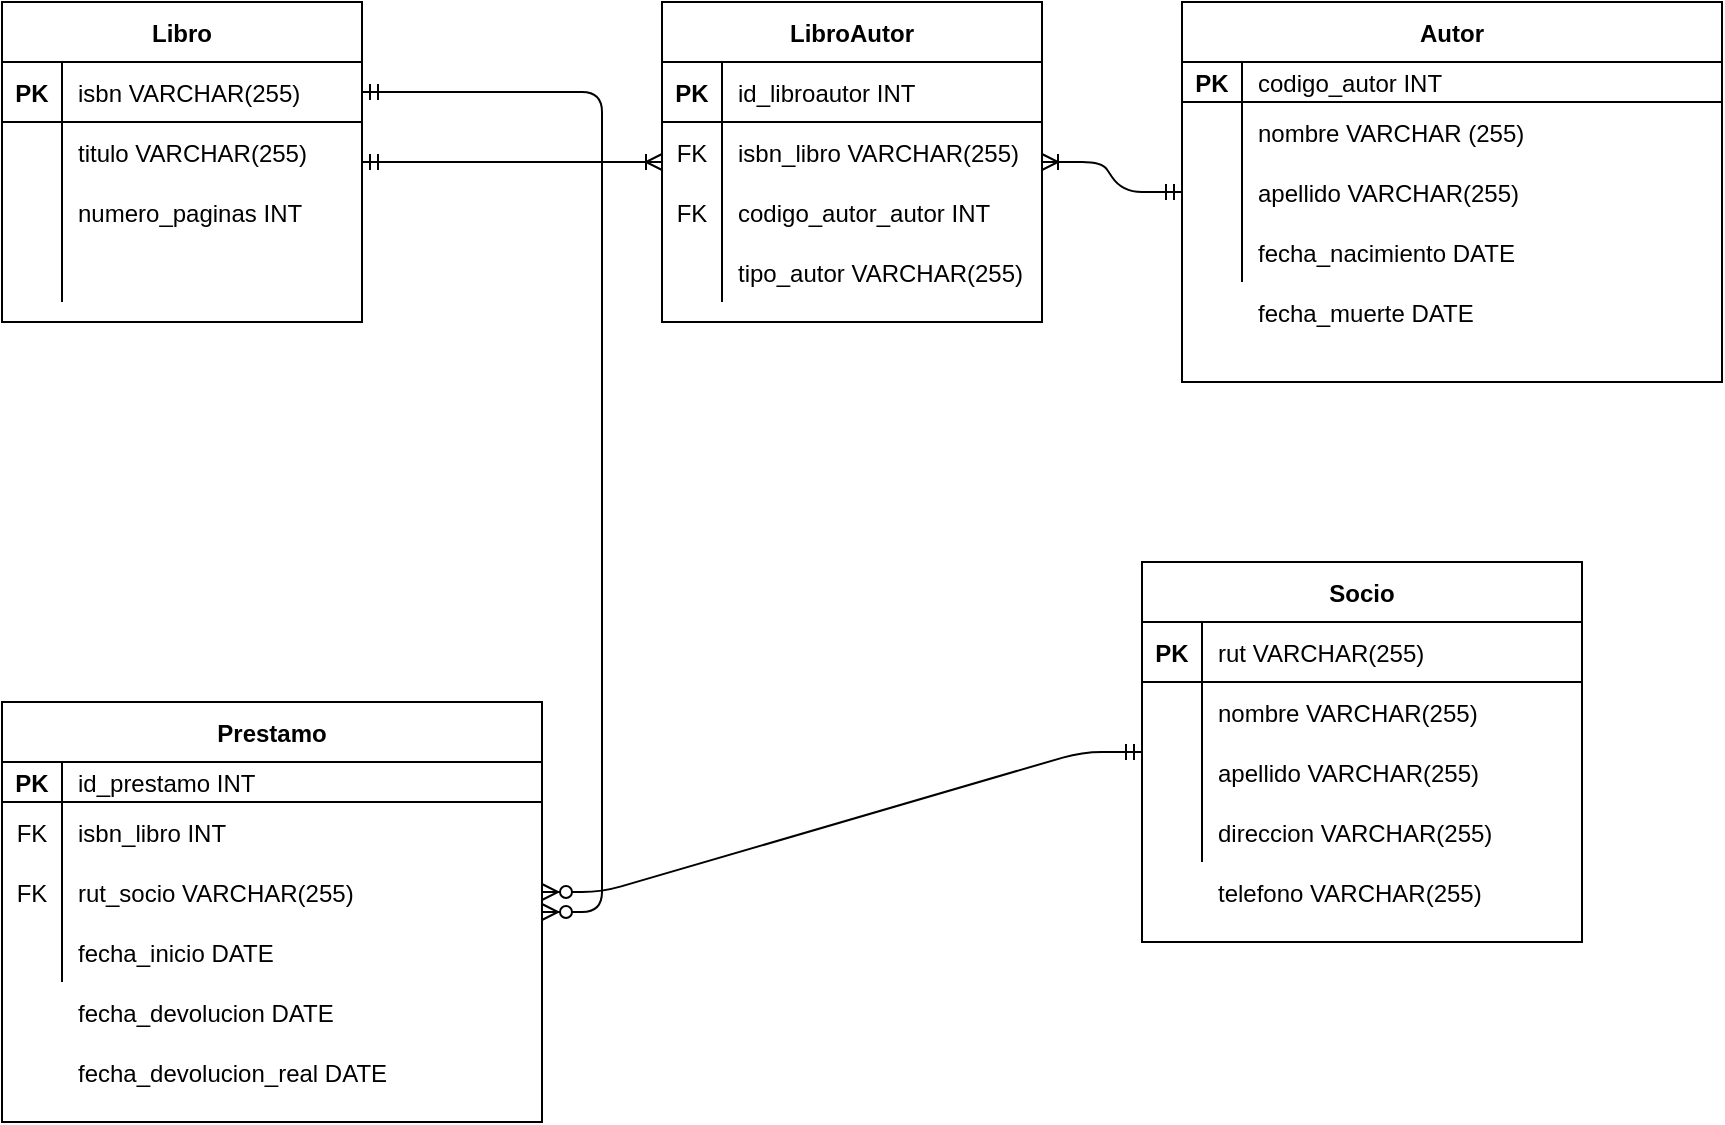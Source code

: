 <mxfile>
    <diagram id="R2lEEEUBdFMjLlhIrx00" name="Page-1">
        <mxGraphModel dx="1134" dy="740" grid="1" gridSize="10" guides="1" tooltips="1" connect="1" arrows="1" fold="1" page="1" pageScale="1" pageWidth="850" pageHeight="1100" math="0" shadow="0" extFonts="Permanent Marker^https://fonts.googleapis.com/css?family=Permanent+Marker">
            <root>
                <mxCell id="0"/>
                <mxCell id="1" parent="0"/>
                <mxCell id="X7x8GnzKw9oVzoj-mlon-1" value="Libro" style="shape=table;startSize=30;container=1;collapsible=1;childLayout=tableLayout;fixedRows=1;rowLines=0;fontStyle=1;align=center;resizeLast=1;" parent="1" vertex="1">
                    <mxGeometry x="30" y="230" width="180" height="160" as="geometry"/>
                </mxCell>
                <mxCell id="X7x8GnzKw9oVzoj-mlon-2" value="" style="shape=partialRectangle;collapsible=0;dropTarget=0;pointerEvents=0;fillColor=none;top=0;left=0;bottom=1;right=0;points=[[0,0.5],[1,0.5]];portConstraint=eastwest;" parent="X7x8GnzKw9oVzoj-mlon-1" vertex="1">
                    <mxGeometry y="30" width="180" height="30" as="geometry"/>
                </mxCell>
                <mxCell id="X7x8GnzKw9oVzoj-mlon-3" value="PK" style="shape=partialRectangle;connectable=0;fillColor=none;top=0;left=0;bottom=0;right=0;fontStyle=1;overflow=hidden;" parent="X7x8GnzKw9oVzoj-mlon-2" vertex="1">
                    <mxGeometry width="30" height="30" as="geometry"/>
                </mxCell>
                <mxCell id="X7x8GnzKw9oVzoj-mlon-4" value="isbn VARCHAR(255)" style="shape=partialRectangle;connectable=0;fillColor=none;top=0;left=0;bottom=0;right=0;align=left;spacingLeft=6;fontStyle=0;overflow=hidden;" parent="X7x8GnzKw9oVzoj-mlon-2" vertex="1">
                    <mxGeometry x="30" width="150" height="30" as="geometry"/>
                </mxCell>
                <mxCell id="X7x8GnzKw9oVzoj-mlon-5" value="" style="shape=partialRectangle;collapsible=0;dropTarget=0;pointerEvents=0;fillColor=none;top=0;left=0;bottom=0;right=0;points=[[0,0.5],[1,0.5]];portConstraint=eastwest;" parent="X7x8GnzKw9oVzoj-mlon-1" vertex="1">
                    <mxGeometry y="60" width="180" height="30" as="geometry"/>
                </mxCell>
                <mxCell id="X7x8GnzKw9oVzoj-mlon-6" value="" style="shape=partialRectangle;connectable=0;fillColor=none;top=0;left=0;bottom=0;right=0;editable=1;overflow=hidden;" parent="X7x8GnzKw9oVzoj-mlon-5" vertex="1">
                    <mxGeometry width="30" height="30" as="geometry"/>
                </mxCell>
                <mxCell id="X7x8GnzKw9oVzoj-mlon-7" value="titulo VARCHAR(255)" style="shape=partialRectangle;connectable=0;fillColor=none;top=0;left=0;bottom=0;right=0;align=left;spacingLeft=6;overflow=hidden;" parent="X7x8GnzKw9oVzoj-mlon-5" vertex="1">
                    <mxGeometry x="30" width="150" height="30" as="geometry"/>
                </mxCell>
                <mxCell id="X7x8GnzKw9oVzoj-mlon-8" value="" style="shape=partialRectangle;collapsible=0;dropTarget=0;pointerEvents=0;fillColor=none;top=0;left=0;bottom=0;right=0;points=[[0,0.5],[1,0.5]];portConstraint=eastwest;" parent="X7x8GnzKw9oVzoj-mlon-1" vertex="1">
                    <mxGeometry y="90" width="180" height="30" as="geometry"/>
                </mxCell>
                <mxCell id="X7x8GnzKw9oVzoj-mlon-9" value="" style="shape=partialRectangle;connectable=0;fillColor=none;top=0;left=0;bottom=0;right=0;editable=1;overflow=hidden;" parent="X7x8GnzKw9oVzoj-mlon-8" vertex="1">
                    <mxGeometry width="30" height="30" as="geometry"/>
                </mxCell>
                <mxCell id="X7x8GnzKw9oVzoj-mlon-10" value="numero_paginas INT" style="shape=partialRectangle;connectable=0;fillColor=none;top=0;left=0;bottom=0;right=0;align=left;spacingLeft=6;overflow=hidden;" parent="X7x8GnzKw9oVzoj-mlon-8" vertex="1">
                    <mxGeometry x="30" width="150" height="30" as="geometry"/>
                </mxCell>
                <mxCell id="X7x8GnzKw9oVzoj-mlon-11" value="" style="shape=partialRectangle;collapsible=0;dropTarget=0;pointerEvents=0;fillColor=none;top=0;left=0;bottom=0;right=0;points=[[0,0.5],[1,0.5]];portConstraint=eastwest;" parent="X7x8GnzKw9oVzoj-mlon-1" vertex="1">
                    <mxGeometry y="120" width="180" height="30" as="geometry"/>
                </mxCell>
                <mxCell id="X7x8GnzKw9oVzoj-mlon-12" value="" style="shape=partialRectangle;connectable=0;fillColor=none;top=0;left=0;bottom=0;right=0;editable=1;overflow=hidden;" parent="X7x8GnzKw9oVzoj-mlon-11" vertex="1">
                    <mxGeometry width="30" height="30" as="geometry"/>
                </mxCell>
                <mxCell id="X7x8GnzKw9oVzoj-mlon-13" value="" style="shape=partialRectangle;connectable=0;fillColor=none;top=0;left=0;bottom=0;right=0;align=left;spacingLeft=6;overflow=hidden;" parent="X7x8GnzKw9oVzoj-mlon-11" vertex="1">
                    <mxGeometry x="30" width="150" height="30" as="geometry"/>
                </mxCell>
                <mxCell id="X7x8GnzKw9oVzoj-mlon-27" value="LibroAutor" style="shape=table;startSize=30;container=1;collapsible=1;childLayout=tableLayout;fixedRows=1;rowLines=0;fontStyle=1;align=center;resizeLast=1;" parent="1" vertex="1">
                    <mxGeometry x="360" y="230" width="190" height="160" as="geometry"/>
                </mxCell>
                <mxCell id="X7x8GnzKw9oVzoj-mlon-28" value="" style="shape=partialRectangle;collapsible=0;dropTarget=0;pointerEvents=0;fillColor=none;top=0;left=0;bottom=1;right=0;points=[[0,0.5],[1,0.5]];portConstraint=eastwest;" parent="X7x8GnzKw9oVzoj-mlon-27" vertex="1">
                    <mxGeometry y="30" width="190" height="30" as="geometry"/>
                </mxCell>
                <mxCell id="X7x8GnzKw9oVzoj-mlon-29" value="PK" style="shape=partialRectangle;connectable=0;fillColor=none;top=0;left=0;bottom=0;right=0;fontStyle=1;overflow=hidden;" parent="X7x8GnzKw9oVzoj-mlon-28" vertex="1">
                    <mxGeometry width="30" height="30" as="geometry"/>
                </mxCell>
                <mxCell id="X7x8GnzKw9oVzoj-mlon-30" value="id_libroautor INT" style="shape=partialRectangle;connectable=0;fillColor=none;top=0;left=0;bottom=0;right=0;align=left;spacingLeft=6;fontStyle=0;overflow=hidden;" parent="X7x8GnzKw9oVzoj-mlon-28" vertex="1">
                    <mxGeometry x="30" width="160" height="30" as="geometry"/>
                </mxCell>
                <mxCell id="X7x8GnzKw9oVzoj-mlon-31" value="" style="shape=partialRectangle;collapsible=0;dropTarget=0;pointerEvents=0;fillColor=none;top=0;left=0;bottom=0;right=0;points=[[0,0.5],[1,0.5]];portConstraint=eastwest;" parent="X7x8GnzKw9oVzoj-mlon-27" vertex="1">
                    <mxGeometry y="60" width="190" height="30" as="geometry"/>
                </mxCell>
                <mxCell id="X7x8GnzKw9oVzoj-mlon-32" value="FK" style="shape=partialRectangle;connectable=0;fillColor=none;top=0;left=0;bottom=0;right=0;editable=1;overflow=hidden;" parent="X7x8GnzKw9oVzoj-mlon-31" vertex="1">
                    <mxGeometry width="30" height="30" as="geometry"/>
                </mxCell>
                <mxCell id="X7x8GnzKw9oVzoj-mlon-33" value="isbn_libro VARCHAR(255)" style="shape=partialRectangle;connectable=0;fillColor=none;top=0;left=0;bottom=0;right=0;align=left;spacingLeft=6;overflow=hidden;" parent="X7x8GnzKw9oVzoj-mlon-31" vertex="1">
                    <mxGeometry x="30" width="160" height="30" as="geometry"/>
                </mxCell>
                <mxCell id="X7x8GnzKw9oVzoj-mlon-34" value="" style="shape=partialRectangle;collapsible=0;dropTarget=0;pointerEvents=0;fillColor=none;top=0;left=0;bottom=0;right=0;points=[[0,0.5],[1,0.5]];portConstraint=eastwest;" parent="X7x8GnzKw9oVzoj-mlon-27" vertex="1">
                    <mxGeometry y="90" width="190" height="30" as="geometry"/>
                </mxCell>
                <mxCell id="X7x8GnzKw9oVzoj-mlon-35" value="FK" style="shape=partialRectangle;connectable=0;fillColor=none;top=0;left=0;bottom=0;right=0;editable=1;overflow=hidden;" parent="X7x8GnzKw9oVzoj-mlon-34" vertex="1">
                    <mxGeometry width="30" height="30" as="geometry"/>
                </mxCell>
                <mxCell id="X7x8GnzKw9oVzoj-mlon-36" value="codigo_autor_autor INT" style="shape=partialRectangle;connectable=0;fillColor=none;top=0;left=0;bottom=0;right=0;align=left;spacingLeft=6;overflow=hidden;" parent="X7x8GnzKw9oVzoj-mlon-34" vertex="1">
                    <mxGeometry x="30" width="160" height="30" as="geometry"/>
                </mxCell>
                <mxCell id="X7x8GnzKw9oVzoj-mlon-37" value="" style="shape=partialRectangle;collapsible=0;dropTarget=0;pointerEvents=0;fillColor=none;top=0;left=0;bottom=0;right=0;points=[[0,0.5],[1,0.5]];portConstraint=eastwest;" parent="X7x8GnzKw9oVzoj-mlon-27" vertex="1">
                    <mxGeometry y="120" width="190" height="30" as="geometry"/>
                </mxCell>
                <mxCell id="X7x8GnzKw9oVzoj-mlon-38" value="" style="shape=partialRectangle;connectable=0;fillColor=none;top=0;left=0;bottom=0;right=0;editable=1;overflow=hidden;" parent="X7x8GnzKw9oVzoj-mlon-37" vertex="1">
                    <mxGeometry width="30" height="30" as="geometry"/>
                </mxCell>
                <mxCell id="X7x8GnzKw9oVzoj-mlon-39" value="tipo_autor VARCHAR(255)" style="shape=partialRectangle;connectable=0;fillColor=none;top=0;left=0;bottom=0;right=0;align=left;spacingLeft=6;overflow=hidden;" parent="X7x8GnzKw9oVzoj-mlon-37" vertex="1">
                    <mxGeometry x="30" width="160" height="30" as="geometry"/>
                </mxCell>
                <mxCell id="X7x8GnzKw9oVzoj-mlon-40" value="Autor" style="shape=table;startSize=30;container=1;collapsible=1;childLayout=tableLayout;fixedRows=1;rowLines=0;fontStyle=1;align=center;resizeLast=1;" parent="1" vertex="1">
                    <mxGeometry x="620" y="230" width="270" height="190" as="geometry"/>
                </mxCell>
                <mxCell id="X7x8GnzKw9oVzoj-mlon-41" value="" style="shape=partialRectangle;collapsible=0;dropTarget=0;pointerEvents=0;fillColor=none;top=0;left=0;bottom=1;right=0;points=[[0,0.5],[1,0.5]];portConstraint=eastwest;" parent="X7x8GnzKw9oVzoj-mlon-40" vertex="1">
                    <mxGeometry y="30" width="270" height="20" as="geometry"/>
                </mxCell>
                <mxCell id="X7x8GnzKw9oVzoj-mlon-42" value="PK" style="shape=partialRectangle;connectable=0;fillColor=none;top=0;left=0;bottom=0;right=0;fontStyle=1;overflow=hidden;" parent="X7x8GnzKw9oVzoj-mlon-41" vertex="1">
                    <mxGeometry width="30" height="20" as="geometry"/>
                </mxCell>
                <mxCell id="X7x8GnzKw9oVzoj-mlon-43" value="codigo_autor INT" style="shape=partialRectangle;connectable=0;fillColor=none;top=0;left=0;bottom=0;right=0;align=left;spacingLeft=6;fontStyle=0;overflow=hidden;" parent="X7x8GnzKw9oVzoj-mlon-41" vertex="1">
                    <mxGeometry x="30" width="240" height="20" as="geometry"/>
                </mxCell>
                <mxCell id="X7x8GnzKw9oVzoj-mlon-44" value="" style="shape=partialRectangle;collapsible=0;dropTarget=0;pointerEvents=0;fillColor=none;top=0;left=0;bottom=0;right=0;points=[[0,0.5],[1,0.5]];portConstraint=eastwest;" parent="X7x8GnzKw9oVzoj-mlon-40" vertex="1">
                    <mxGeometry y="50" width="270" height="30" as="geometry"/>
                </mxCell>
                <mxCell id="X7x8GnzKw9oVzoj-mlon-45" value="" style="shape=partialRectangle;connectable=0;fillColor=none;top=0;left=0;bottom=0;right=0;editable=1;overflow=hidden;" parent="X7x8GnzKw9oVzoj-mlon-44" vertex="1">
                    <mxGeometry width="30" height="30" as="geometry"/>
                </mxCell>
                <mxCell id="X7x8GnzKw9oVzoj-mlon-46" value="nombre VARCHAR (255)" style="shape=partialRectangle;connectable=0;fillColor=none;top=0;left=0;bottom=0;right=0;align=left;spacingLeft=6;overflow=hidden;" parent="X7x8GnzKw9oVzoj-mlon-44" vertex="1">
                    <mxGeometry x="30" width="240" height="30" as="geometry"/>
                </mxCell>
                <mxCell id="X7x8GnzKw9oVzoj-mlon-47" value="" style="shape=partialRectangle;collapsible=0;dropTarget=0;pointerEvents=0;fillColor=none;top=0;left=0;bottom=0;right=0;points=[[0,0.5],[1,0.5]];portConstraint=eastwest;" parent="X7x8GnzKw9oVzoj-mlon-40" vertex="1">
                    <mxGeometry y="80" width="270" height="30" as="geometry"/>
                </mxCell>
                <mxCell id="X7x8GnzKw9oVzoj-mlon-48" value="" style="shape=partialRectangle;connectable=0;fillColor=none;top=0;left=0;bottom=0;right=0;editable=1;overflow=hidden;" parent="X7x8GnzKw9oVzoj-mlon-47" vertex="1">
                    <mxGeometry width="30" height="30" as="geometry"/>
                </mxCell>
                <mxCell id="X7x8GnzKw9oVzoj-mlon-49" value="apellido VARCHAR(255)" style="shape=partialRectangle;connectable=0;fillColor=none;top=0;left=0;bottom=0;right=0;align=left;spacingLeft=6;overflow=hidden;" parent="X7x8GnzKw9oVzoj-mlon-47" vertex="1">
                    <mxGeometry x="30" width="240" height="30" as="geometry"/>
                </mxCell>
                <mxCell id="X7x8GnzKw9oVzoj-mlon-50" value="" style="shape=partialRectangle;collapsible=0;dropTarget=0;pointerEvents=0;fillColor=none;top=0;left=0;bottom=0;right=0;points=[[0,0.5],[1,0.5]];portConstraint=eastwest;" parent="X7x8GnzKw9oVzoj-mlon-40" vertex="1">
                    <mxGeometry y="110" width="270" height="30" as="geometry"/>
                </mxCell>
                <mxCell id="X7x8GnzKw9oVzoj-mlon-51" value="" style="shape=partialRectangle;connectable=0;fillColor=none;top=0;left=0;bottom=0;right=0;editable=1;overflow=hidden;" parent="X7x8GnzKw9oVzoj-mlon-50" vertex="1">
                    <mxGeometry width="30" height="30" as="geometry"/>
                </mxCell>
                <mxCell id="X7x8GnzKw9oVzoj-mlon-52" value="fecha_nacimiento DATE" style="shape=partialRectangle;connectable=0;fillColor=none;top=0;left=0;bottom=0;right=0;align=left;spacingLeft=6;overflow=hidden;" parent="X7x8GnzKw9oVzoj-mlon-50" vertex="1">
                    <mxGeometry x="30" width="240" height="30" as="geometry"/>
                </mxCell>
                <mxCell id="X7x8GnzKw9oVzoj-mlon-55" value="fecha_muerte DATE" style="shape=partialRectangle;connectable=0;fillColor=none;top=0;left=0;bottom=0;right=0;align=left;spacingLeft=6;overflow=hidden;" parent="1" vertex="1">
                    <mxGeometry x="650" y="370" width="240" height="30" as="geometry"/>
                </mxCell>
                <mxCell id="X7x8GnzKw9oVzoj-mlon-56" value="Prestamo" style="shape=table;startSize=30;container=1;collapsible=1;childLayout=tableLayout;fixedRows=1;rowLines=0;fontStyle=1;align=center;resizeLast=1;" parent="1" vertex="1">
                    <mxGeometry x="30" y="580" width="270" height="210" as="geometry"/>
                </mxCell>
                <mxCell id="X7x8GnzKw9oVzoj-mlon-57" value="" style="shape=partialRectangle;collapsible=0;dropTarget=0;pointerEvents=0;fillColor=none;top=0;left=0;bottom=1;right=0;points=[[0,0.5],[1,0.5]];portConstraint=eastwest;" parent="X7x8GnzKw9oVzoj-mlon-56" vertex="1">
                    <mxGeometry y="30" width="270" height="20" as="geometry"/>
                </mxCell>
                <mxCell id="X7x8GnzKw9oVzoj-mlon-58" value="PK" style="shape=partialRectangle;connectable=0;fillColor=none;top=0;left=0;bottom=0;right=0;fontStyle=1;overflow=hidden;" parent="X7x8GnzKw9oVzoj-mlon-57" vertex="1">
                    <mxGeometry width="30" height="20" as="geometry"/>
                </mxCell>
                <mxCell id="X7x8GnzKw9oVzoj-mlon-59" value="id_prestamo INT" style="shape=partialRectangle;connectable=0;fillColor=none;top=0;left=0;bottom=0;right=0;align=left;spacingLeft=6;fontStyle=0;overflow=hidden;" parent="X7x8GnzKw9oVzoj-mlon-57" vertex="1">
                    <mxGeometry x="30" width="240" height="20" as="geometry"/>
                </mxCell>
                <mxCell id="X7x8GnzKw9oVzoj-mlon-60" value="" style="shape=partialRectangle;collapsible=0;dropTarget=0;pointerEvents=0;fillColor=none;top=0;left=0;bottom=0;right=0;points=[[0,0.5],[1,0.5]];portConstraint=eastwest;" parent="X7x8GnzKw9oVzoj-mlon-56" vertex="1">
                    <mxGeometry y="50" width="270" height="30" as="geometry"/>
                </mxCell>
                <mxCell id="X7x8GnzKw9oVzoj-mlon-61" value="FK" style="shape=partialRectangle;connectable=0;fillColor=none;top=0;left=0;bottom=0;right=0;editable=1;overflow=hidden;" parent="X7x8GnzKw9oVzoj-mlon-60" vertex="1">
                    <mxGeometry width="30" height="30" as="geometry"/>
                </mxCell>
                <mxCell id="X7x8GnzKw9oVzoj-mlon-62" value="isbn_libro INT" style="shape=partialRectangle;connectable=0;fillColor=none;top=0;left=0;bottom=0;right=0;align=left;spacingLeft=6;overflow=hidden;" parent="X7x8GnzKw9oVzoj-mlon-60" vertex="1">
                    <mxGeometry x="30" width="240" height="30" as="geometry"/>
                </mxCell>
                <mxCell id="X7x8GnzKw9oVzoj-mlon-63" value="" style="shape=partialRectangle;collapsible=0;dropTarget=0;pointerEvents=0;fillColor=none;top=0;left=0;bottom=0;right=0;points=[[0,0.5],[1,0.5]];portConstraint=eastwest;" parent="X7x8GnzKw9oVzoj-mlon-56" vertex="1">
                    <mxGeometry y="80" width="270" height="30" as="geometry"/>
                </mxCell>
                <mxCell id="X7x8GnzKw9oVzoj-mlon-64" value="FK" style="shape=partialRectangle;connectable=0;fillColor=none;top=0;left=0;bottom=0;right=0;editable=1;overflow=hidden;" parent="X7x8GnzKw9oVzoj-mlon-63" vertex="1">
                    <mxGeometry width="30" height="30" as="geometry"/>
                </mxCell>
                <mxCell id="X7x8GnzKw9oVzoj-mlon-65" value="rut_socio VARCHAR(255)" style="shape=partialRectangle;connectable=0;fillColor=none;top=0;left=0;bottom=0;right=0;align=left;spacingLeft=6;overflow=hidden;" parent="X7x8GnzKw9oVzoj-mlon-63" vertex="1">
                    <mxGeometry x="30" width="240" height="30" as="geometry"/>
                </mxCell>
                <mxCell id="X7x8GnzKw9oVzoj-mlon-66" value="" style="shape=partialRectangle;collapsible=0;dropTarget=0;pointerEvents=0;fillColor=none;top=0;left=0;bottom=0;right=0;points=[[0,0.5],[1,0.5]];portConstraint=eastwest;" parent="X7x8GnzKw9oVzoj-mlon-56" vertex="1">
                    <mxGeometry y="110" width="270" height="30" as="geometry"/>
                </mxCell>
                <mxCell id="X7x8GnzKw9oVzoj-mlon-67" value="" style="shape=partialRectangle;connectable=0;fillColor=none;top=0;left=0;bottom=0;right=0;editable=1;overflow=hidden;" parent="X7x8GnzKw9oVzoj-mlon-66" vertex="1">
                    <mxGeometry width="30" height="30" as="geometry"/>
                </mxCell>
                <mxCell id="X7x8GnzKw9oVzoj-mlon-68" value="fecha_inicio DATE" style="shape=partialRectangle;connectable=0;fillColor=none;top=0;left=0;bottom=0;right=0;align=left;spacingLeft=6;overflow=hidden;" parent="X7x8GnzKw9oVzoj-mlon-66" vertex="1">
                    <mxGeometry x="30" width="240" height="30" as="geometry"/>
                </mxCell>
                <mxCell id="X7x8GnzKw9oVzoj-mlon-69" value="fecha_devolucion DATE" style="shape=partialRectangle;connectable=0;fillColor=none;top=0;left=0;bottom=0;right=0;align=left;spacingLeft=6;overflow=hidden;" parent="1" vertex="1">
                    <mxGeometry x="60" y="720" width="240" height="30" as="geometry"/>
                </mxCell>
                <mxCell id="X7x8GnzKw9oVzoj-mlon-70" value="fecha_devolucion_real DATE" style="shape=partialRectangle;connectable=0;fillColor=none;top=0;left=0;bottom=0;right=0;align=left;spacingLeft=6;overflow=hidden;" parent="1" vertex="1">
                    <mxGeometry x="60" y="750" width="240" height="30" as="geometry"/>
                </mxCell>
                <mxCell id="X7x8GnzKw9oVzoj-mlon-74" value="Socio" style="shape=table;startSize=30;container=1;collapsible=1;childLayout=tableLayout;fixedRows=1;rowLines=0;fontStyle=1;align=center;resizeLast=1;" parent="1" vertex="1">
                    <mxGeometry x="600" y="510" width="220" height="190" as="geometry"/>
                </mxCell>
                <mxCell id="X7x8GnzKw9oVzoj-mlon-75" value="" style="shape=partialRectangle;collapsible=0;dropTarget=0;pointerEvents=0;fillColor=none;top=0;left=0;bottom=1;right=0;points=[[0,0.5],[1,0.5]];portConstraint=eastwest;" parent="X7x8GnzKw9oVzoj-mlon-74" vertex="1">
                    <mxGeometry y="30" width="220" height="30" as="geometry"/>
                </mxCell>
                <mxCell id="X7x8GnzKw9oVzoj-mlon-76" value="PK" style="shape=partialRectangle;connectable=0;fillColor=none;top=0;left=0;bottom=0;right=0;fontStyle=1;overflow=hidden;" parent="X7x8GnzKw9oVzoj-mlon-75" vertex="1">
                    <mxGeometry width="30" height="30" as="geometry"/>
                </mxCell>
                <mxCell id="X7x8GnzKw9oVzoj-mlon-77" value="rut VARCHAR(255)" style="shape=partialRectangle;connectable=0;fillColor=none;top=0;left=0;bottom=0;right=0;align=left;spacingLeft=6;fontStyle=0;overflow=hidden;" parent="X7x8GnzKw9oVzoj-mlon-75" vertex="1">
                    <mxGeometry x="30" width="190" height="30" as="geometry"/>
                </mxCell>
                <mxCell id="X7x8GnzKw9oVzoj-mlon-78" value="" style="shape=partialRectangle;collapsible=0;dropTarget=0;pointerEvents=0;fillColor=none;top=0;left=0;bottom=0;right=0;points=[[0,0.5],[1,0.5]];portConstraint=eastwest;" parent="X7x8GnzKw9oVzoj-mlon-74" vertex="1">
                    <mxGeometry y="60" width="220" height="30" as="geometry"/>
                </mxCell>
                <mxCell id="X7x8GnzKw9oVzoj-mlon-79" value="" style="shape=partialRectangle;connectable=0;fillColor=none;top=0;left=0;bottom=0;right=0;editable=1;overflow=hidden;" parent="X7x8GnzKw9oVzoj-mlon-78" vertex="1">
                    <mxGeometry width="30" height="30" as="geometry"/>
                </mxCell>
                <mxCell id="X7x8GnzKw9oVzoj-mlon-80" value="nombre VARCHAR(255)" style="shape=partialRectangle;connectable=0;fillColor=none;top=0;left=0;bottom=0;right=0;align=left;spacingLeft=6;overflow=hidden;" parent="X7x8GnzKw9oVzoj-mlon-78" vertex="1">
                    <mxGeometry x="30" width="190" height="30" as="geometry"/>
                </mxCell>
                <mxCell id="X7x8GnzKw9oVzoj-mlon-81" value="" style="shape=partialRectangle;collapsible=0;dropTarget=0;pointerEvents=0;fillColor=none;top=0;left=0;bottom=0;right=0;points=[[0,0.5],[1,0.5]];portConstraint=eastwest;" parent="X7x8GnzKw9oVzoj-mlon-74" vertex="1">
                    <mxGeometry y="90" width="220" height="30" as="geometry"/>
                </mxCell>
                <mxCell id="X7x8GnzKw9oVzoj-mlon-82" value="" style="shape=partialRectangle;connectable=0;fillColor=none;top=0;left=0;bottom=0;right=0;editable=1;overflow=hidden;" parent="X7x8GnzKw9oVzoj-mlon-81" vertex="1">
                    <mxGeometry width="30" height="30" as="geometry"/>
                </mxCell>
                <mxCell id="X7x8GnzKw9oVzoj-mlon-83" value="apellido VARCHAR(255)" style="shape=partialRectangle;connectable=0;fillColor=none;top=0;left=0;bottom=0;right=0;align=left;spacingLeft=6;overflow=hidden;" parent="X7x8GnzKw9oVzoj-mlon-81" vertex="1">
                    <mxGeometry x="30" width="190" height="30" as="geometry"/>
                </mxCell>
                <mxCell id="X7x8GnzKw9oVzoj-mlon-84" value="" style="shape=partialRectangle;collapsible=0;dropTarget=0;pointerEvents=0;fillColor=none;top=0;left=0;bottom=0;right=0;points=[[0,0.5],[1,0.5]];portConstraint=eastwest;" parent="X7x8GnzKw9oVzoj-mlon-74" vertex="1">
                    <mxGeometry y="120" width="220" height="30" as="geometry"/>
                </mxCell>
                <mxCell id="X7x8GnzKw9oVzoj-mlon-85" value="" style="shape=partialRectangle;connectable=0;fillColor=none;top=0;left=0;bottom=0;right=0;editable=1;overflow=hidden;" parent="X7x8GnzKw9oVzoj-mlon-84" vertex="1">
                    <mxGeometry width="30" height="30" as="geometry"/>
                </mxCell>
                <mxCell id="X7x8GnzKw9oVzoj-mlon-86" value="" style="shape=partialRectangle;connectable=0;fillColor=none;top=0;left=0;bottom=0;right=0;align=left;spacingLeft=6;overflow=hidden;" parent="X7x8GnzKw9oVzoj-mlon-84" vertex="1">
                    <mxGeometry x="30" width="190" height="30" as="geometry"/>
                </mxCell>
                <mxCell id="X7x8GnzKw9oVzoj-mlon-87" value="direccion VARCHAR(255)" style="shape=partialRectangle;connectable=0;fillColor=none;top=0;left=0;bottom=0;right=0;align=left;spacingLeft=6;overflow=hidden;" parent="1" vertex="1">
                    <mxGeometry x="630" y="630" width="190" height="30" as="geometry"/>
                </mxCell>
                <mxCell id="X7x8GnzKw9oVzoj-mlon-88" value="telefono VARCHAR(255)" style="shape=partialRectangle;connectable=0;fillColor=none;top=0;left=0;bottom=0;right=0;align=left;spacingLeft=6;overflow=hidden;" parent="1" vertex="1">
                    <mxGeometry x="630" y="660" width="190" height="30" as="geometry"/>
                </mxCell>
                <mxCell id="X7x8GnzKw9oVzoj-mlon-89" value="" style="edgeStyle=entityRelationEdgeStyle;fontSize=12;html=1;endArrow=ERoneToMany;startArrow=ERmandOne;" parent="1" source="X7x8GnzKw9oVzoj-mlon-1" target="X7x8GnzKw9oVzoj-mlon-27" edge="1">
                    <mxGeometry width="100" height="100" relative="1" as="geometry">
                        <mxPoint x="220" y="310" as="sourcePoint"/>
                        <mxPoint x="360" y="290" as="targetPoint"/>
                    </mxGeometry>
                </mxCell>
                <mxCell id="X7x8GnzKw9oVzoj-mlon-90" value="" style="edgeStyle=entityRelationEdgeStyle;fontSize=12;html=1;endArrow=ERoneToMany;startArrow=ERmandOne;" parent="1" source="X7x8GnzKw9oVzoj-mlon-40" target="X7x8GnzKw9oVzoj-mlon-27" edge="1">
                    <mxGeometry width="100" height="100" relative="1" as="geometry">
                        <mxPoint x="610" y="170" as="sourcePoint"/>
                        <mxPoint x="470" y="150" as="targetPoint"/>
                    </mxGeometry>
                </mxCell>
                <mxCell id="X7x8GnzKw9oVzoj-mlon-91" value="" style="edgeStyle=entityRelationEdgeStyle;fontSize=12;html=1;endArrow=ERzeroToMany;startArrow=ERmandOne;" parent="1" source="X7x8GnzKw9oVzoj-mlon-2" target="X7x8GnzKw9oVzoj-mlon-56" edge="1">
                    <mxGeometry width="100" height="100" relative="1" as="geometry">
                        <mxPoint x="190" y="-40" as="sourcePoint"/>
                        <mxPoint x="210" y="270" as="targetPoint"/>
                    </mxGeometry>
                </mxCell>
                <mxCell id="X7x8GnzKw9oVzoj-mlon-92" value="" style="edgeStyle=entityRelationEdgeStyle;fontSize=12;html=1;endArrow=ERzeroToMany;startArrow=ERmandOne;" parent="1" source="X7x8GnzKw9oVzoj-mlon-74" target="X7x8GnzKw9oVzoj-mlon-63" edge="1">
                    <mxGeometry width="100" height="100" relative="1" as="geometry">
                        <mxPoint x="720" y="542" as="sourcePoint"/>
                        <mxPoint x="250" y="630" as="targetPoint"/>
                    </mxGeometry>
                </mxCell>
            </root>
        </mxGraphModel>
    </diagram>
</mxfile>